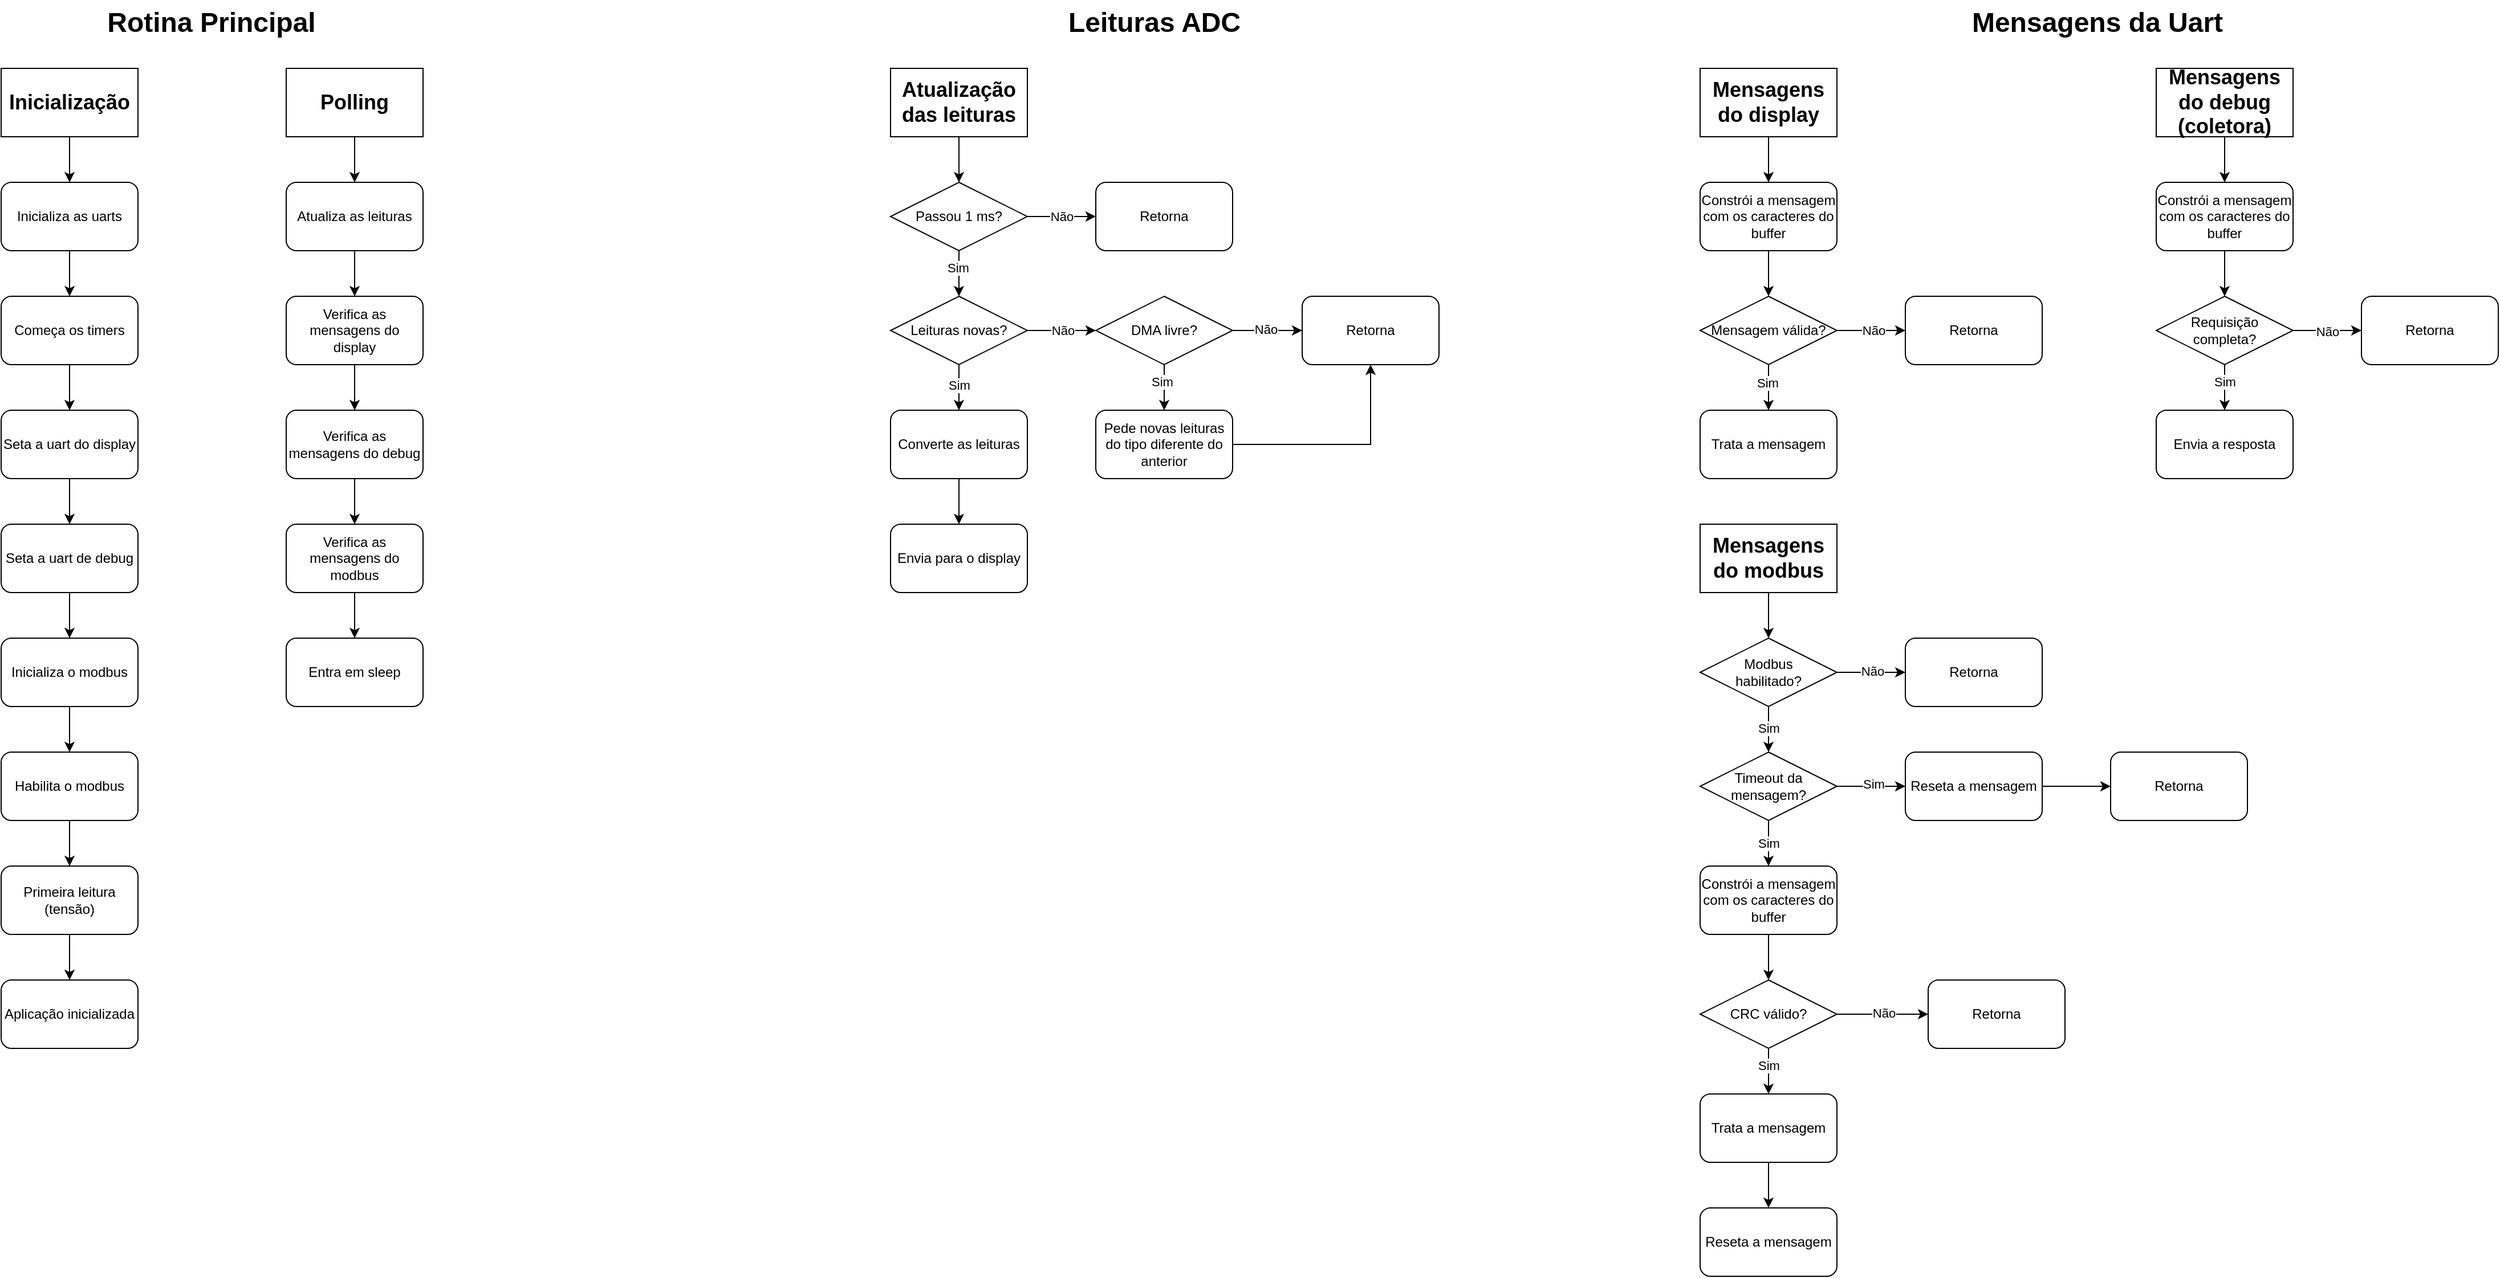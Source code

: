 <mxfile version="26.0.10">
  <diagram name="Página-1" id="rM5SwYdUkmEwpUAeZdGa">
    <mxGraphModel dx="1134" dy="986" grid="1" gridSize="10" guides="1" tooltips="1" connect="1" arrows="1" fold="1" page="1" pageScale="1" pageWidth="827" pageHeight="1169" math="0" shadow="0">
      <root>
        <mxCell id="0" />
        <mxCell id="1" parent="0" />
        <mxCell id="h9gJ-d5TG9ByYGfzgWI7-11" value="" style="edgeStyle=orthogonalEdgeStyle;rounded=0;orthogonalLoop=1;jettySize=auto;html=1;" edge="1" parent="1" source="h9gJ-d5TG9ByYGfzgWI7-1" target="h9gJ-d5TG9ByYGfzgWI7-5">
          <mxGeometry relative="1" as="geometry" />
        </mxCell>
        <mxCell id="h9gJ-d5TG9ByYGfzgWI7-1" value="&lt;font style=&quot;font-size: 18px;&quot;&gt;&lt;b&gt;Inicialização&lt;/b&gt;&lt;/font&gt;" style="rounded=0;whiteSpace=wrap;html=1;" vertex="1" parent="1">
          <mxGeometry x="230" y="80" width="120" height="60" as="geometry" />
        </mxCell>
        <mxCell id="h9gJ-d5TG9ByYGfzgWI7-14" value="" style="edgeStyle=orthogonalEdgeStyle;rounded=0;orthogonalLoop=1;jettySize=auto;html=1;" edge="1" parent="1" source="h9gJ-d5TG9ByYGfzgWI7-2" target="h9gJ-d5TG9ByYGfzgWI7-3">
          <mxGeometry relative="1" as="geometry" />
        </mxCell>
        <mxCell id="h9gJ-d5TG9ByYGfzgWI7-2" value="Seta a uart do display" style="rounded=1;whiteSpace=wrap;html=1;" vertex="1" parent="1">
          <mxGeometry x="230" y="380" width="120" height="60" as="geometry" />
        </mxCell>
        <mxCell id="h9gJ-d5TG9ByYGfzgWI7-15" value="" style="edgeStyle=orthogonalEdgeStyle;rounded=0;orthogonalLoop=1;jettySize=auto;html=1;" edge="1" parent="1" source="h9gJ-d5TG9ByYGfzgWI7-3" target="h9gJ-d5TG9ByYGfzgWI7-8">
          <mxGeometry relative="1" as="geometry" />
        </mxCell>
        <mxCell id="h9gJ-d5TG9ByYGfzgWI7-3" value="Seta a uart de debug" style="rounded=1;whiteSpace=wrap;html=1;" vertex="1" parent="1">
          <mxGeometry x="230" y="480" width="120" height="60" as="geometry" />
        </mxCell>
        <mxCell id="h9gJ-d5TG9ByYGfzgWI7-18" value="" style="edgeStyle=orthogonalEdgeStyle;rounded=0;orthogonalLoop=1;jettySize=auto;html=1;" edge="1" parent="1" source="h9gJ-d5TG9ByYGfzgWI7-4" target="h9gJ-d5TG9ByYGfzgWI7-7">
          <mxGeometry relative="1" as="geometry" />
        </mxCell>
        <mxCell id="h9gJ-d5TG9ByYGfzgWI7-4" value="Primeira leitura (tensão)" style="rounded=1;whiteSpace=wrap;html=1;" vertex="1" parent="1">
          <mxGeometry x="230" y="780" width="120" height="60" as="geometry" />
        </mxCell>
        <mxCell id="h9gJ-d5TG9ByYGfzgWI7-12" value="" style="edgeStyle=orthogonalEdgeStyle;rounded=0;orthogonalLoop=1;jettySize=auto;html=1;" edge="1" parent="1" source="h9gJ-d5TG9ByYGfzgWI7-5" target="h9gJ-d5TG9ByYGfzgWI7-6">
          <mxGeometry relative="1" as="geometry" />
        </mxCell>
        <mxCell id="h9gJ-d5TG9ByYGfzgWI7-5" value="Inicializa as uarts" style="rounded=1;whiteSpace=wrap;html=1;" vertex="1" parent="1">
          <mxGeometry x="230" y="180" width="120" height="60" as="geometry" />
        </mxCell>
        <mxCell id="h9gJ-d5TG9ByYGfzgWI7-13" value="" style="edgeStyle=orthogonalEdgeStyle;rounded=0;orthogonalLoop=1;jettySize=auto;html=1;" edge="1" parent="1" source="h9gJ-d5TG9ByYGfzgWI7-6" target="h9gJ-d5TG9ByYGfzgWI7-2">
          <mxGeometry relative="1" as="geometry" />
        </mxCell>
        <mxCell id="h9gJ-d5TG9ByYGfzgWI7-6" value="Começa os timers" style="rounded=1;whiteSpace=wrap;html=1;" vertex="1" parent="1">
          <mxGeometry x="230" y="280" width="120" height="60" as="geometry" />
        </mxCell>
        <mxCell id="h9gJ-d5TG9ByYGfzgWI7-7" value="Aplicação inicializada" style="rounded=1;whiteSpace=wrap;html=1;" vertex="1" parent="1">
          <mxGeometry x="230" y="880" width="120" height="60" as="geometry" />
        </mxCell>
        <mxCell id="h9gJ-d5TG9ByYGfzgWI7-16" value="" style="edgeStyle=orthogonalEdgeStyle;rounded=0;orthogonalLoop=1;jettySize=auto;html=1;" edge="1" parent="1" source="h9gJ-d5TG9ByYGfzgWI7-8" target="h9gJ-d5TG9ByYGfzgWI7-9">
          <mxGeometry relative="1" as="geometry" />
        </mxCell>
        <mxCell id="h9gJ-d5TG9ByYGfzgWI7-8" value="Inicializa o modbus" style="rounded=1;whiteSpace=wrap;html=1;" vertex="1" parent="1">
          <mxGeometry x="230" y="580" width="120" height="60" as="geometry" />
        </mxCell>
        <mxCell id="h9gJ-d5TG9ByYGfzgWI7-17" value="" style="edgeStyle=orthogonalEdgeStyle;rounded=0;orthogonalLoop=1;jettySize=auto;html=1;" edge="1" parent="1" source="h9gJ-d5TG9ByYGfzgWI7-9" target="h9gJ-d5TG9ByYGfzgWI7-4">
          <mxGeometry relative="1" as="geometry" />
        </mxCell>
        <mxCell id="h9gJ-d5TG9ByYGfzgWI7-9" value="Habilita o modbus" style="rounded=1;whiteSpace=wrap;html=1;" vertex="1" parent="1">
          <mxGeometry x="230" y="680" width="120" height="60" as="geometry" />
        </mxCell>
        <mxCell id="h9gJ-d5TG9ByYGfzgWI7-21" value="" style="edgeStyle=orthogonalEdgeStyle;rounded=0;orthogonalLoop=1;jettySize=auto;html=1;" edge="1" parent="1" source="h9gJ-d5TG9ByYGfzgWI7-19" target="h9gJ-d5TG9ByYGfzgWI7-20">
          <mxGeometry relative="1" as="geometry" />
        </mxCell>
        <mxCell id="h9gJ-d5TG9ByYGfzgWI7-19" value="&lt;font style=&quot;font-size: 18px;&quot;&gt;&lt;b&gt;Polling&lt;/b&gt;&lt;/font&gt;" style="rounded=0;whiteSpace=wrap;html=1;" vertex="1" parent="1">
          <mxGeometry x="480" y="80" width="120" height="60" as="geometry" />
        </mxCell>
        <mxCell id="h9gJ-d5TG9ByYGfzgWI7-26" value="" style="edgeStyle=orthogonalEdgeStyle;rounded=0;orthogonalLoop=1;jettySize=auto;html=1;" edge="1" parent="1" source="h9gJ-d5TG9ByYGfzgWI7-20" target="h9gJ-d5TG9ByYGfzgWI7-22">
          <mxGeometry relative="1" as="geometry" />
        </mxCell>
        <mxCell id="h9gJ-d5TG9ByYGfzgWI7-20" value="Atualiza as leituras" style="rounded=1;whiteSpace=wrap;html=1;" vertex="1" parent="1">
          <mxGeometry x="480" y="180" width="120" height="60" as="geometry" />
        </mxCell>
        <mxCell id="h9gJ-d5TG9ByYGfzgWI7-27" value="" style="edgeStyle=orthogonalEdgeStyle;rounded=0;orthogonalLoop=1;jettySize=auto;html=1;" edge="1" parent="1" source="h9gJ-d5TG9ByYGfzgWI7-22" target="h9gJ-d5TG9ByYGfzgWI7-23">
          <mxGeometry relative="1" as="geometry" />
        </mxCell>
        <mxCell id="h9gJ-d5TG9ByYGfzgWI7-22" value="Verifica as mensagens do display" style="rounded=1;whiteSpace=wrap;html=1;" vertex="1" parent="1">
          <mxGeometry x="480" y="280" width="120" height="60" as="geometry" />
        </mxCell>
        <mxCell id="h9gJ-d5TG9ByYGfzgWI7-28" value="" style="edgeStyle=orthogonalEdgeStyle;rounded=0;orthogonalLoop=1;jettySize=auto;html=1;" edge="1" parent="1" source="h9gJ-d5TG9ByYGfzgWI7-23" target="h9gJ-d5TG9ByYGfzgWI7-24">
          <mxGeometry relative="1" as="geometry" />
        </mxCell>
        <mxCell id="h9gJ-d5TG9ByYGfzgWI7-23" value="Verifica as mensagens do debug" style="rounded=1;whiteSpace=wrap;html=1;" vertex="1" parent="1">
          <mxGeometry x="480" y="380" width="120" height="60" as="geometry" />
        </mxCell>
        <mxCell id="h9gJ-d5TG9ByYGfzgWI7-29" value="" style="edgeStyle=orthogonalEdgeStyle;rounded=0;orthogonalLoop=1;jettySize=auto;html=1;" edge="1" parent="1" source="h9gJ-d5TG9ByYGfzgWI7-24" target="h9gJ-d5TG9ByYGfzgWI7-25">
          <mxGeometry relative="1" as="geometry" />
        </mxCell>
        <mxCell id="h9gJ-d5TG9ByYGfzgWI7-24" value="Verifica as mensagens do modbus" style="rounded=1;whiteSpace=wrap;html=1;" vertex="1" parent="1">
          <mxGeometry x="480" y="480" width="120" height="60" as="geometry" />
        </mxCell>
        <mxCell id="h9gJ-d5TG9ByYGfzgWI7-25" value="Entra em sleep" style="rounded=1;whiteSpace=wrap;html=1;" vertex="1" parent="1">
          <mxGeometry x="480" y="580" width="120" height="60" as="geometry" />
        </mxCell>
        <mxCell id="h9gJ-d5TG9ByYGfzgWI7-46" value="" style="edgeStyle=orthogonalEdgeStyle;rounded=0;orthogonalLoop=1;jettySize=auto;html=1;" edge="1" parent="1" source="h9gJ-d5TG9ByYGfzgWI7-30" target="h9gJ-d5TG9ByYGfzgWI7-31">
          <mxGeometry relative="1" as="geometry" />
        </mxCell>
        <mxCell id="h9gJ-d5TG9ByYGfzgWI7-30" value="&lt;font style=&quot;font-size: 18px;&quot;&gt;&lt;b&gt;Atualização das leituras&lt;/b&gt;&lt;/font&gt;" style="rounded=0;whiteSpace=wrap;html=1;" vertex="1" parent="1">
          <mxGeometry x="1010" y="80" width="120" height="60" as="geometry" />
        </mxCell>
        <mxCell id="h9gJ-d5TG9ByYGfzgWI7-34" value="" style="edgeStyle=orthogonalEdgeStyle;rounded=0;orthogonalLoop=1;jettySize=auto;html=1;" edge="1" parent="1" source="h9gJ-d5TG9ByYGfzgWI7-31" target="h9gJ-d5TG9ByYGfzgWI7-33">
          <mxGeometry relative="1" as="geometry" />
        </mxCell>
        <mxCell id="h9gJ-d5TG9ByYGfzgWI7-35" value="N&lt;span style=&quot;background-color: light-dark(#ffffff, var(--ge-dark-color, #121212)); color: light-dark(rgb(0, 0, 0), rgb(255, 255, 255));&quot;&gt;ão&lt;/span&gt;" style="edgeLabel;html=1;align=center;verticalAlign=middle;resizable=0;points=[];" vertex="1" connectable="0" parent="h9gJ-d5TG9ByYGfzgWI7-34">
          <mxGeometry x="-0.025" y="-1" relative="1" as="geometry">
            <mxPoint y="-1" as="offset" />
          </mxGeometry>
        </mxCell>
        <mxCell id="h9gJ-d5TG9ByYGfzgWI7-45" value="" style="edgeStyle=orthogonalEdgeStyle;rounded=0;orthogonalLoop=1;jettySize=auto;html=1;" edge="1" parent="1" source="h9gJ-d5TG9ByYGfzgWI7-31" target="h9gJ-d5TG9ByYGfzgWI7-38">
          <mxGeometry relative="1" as="geometry" />
        </mxCell>
        <mxCell id="h9gJ-d5TG9ByYGfzgWI7-50" value="Sim" style="edgeLabel;html=1;align=center;verticalAlign=middle;resizable=0;points=[];" vertex="1" connectable="0" parent="h9gJ-d5TG9ByYGfzgWI7-45">
          <mxGeometry x="-0.25" y="-1" relative="1" as="geometry">
            <mxPoint as="offset" />
          </mxGeometry>
        </mxCell>
        <mxCell id="h9gJ-d5TG9ByYGfzgWI7-31" value="Passou 1 ms?" style="rhombus;whiteSpace=wrap;html=1;" vertex="1" parent="1">
          <mxGeometry x="1010" y="180" width="120" height="60" as="geometry" />
        </mxCell>
        <mxCell id="h9gJ-d5TG9ByYGfzgWI7-33" value="Retorna" style="rounded=1;whiteSpace=wrap;html=1;" vertex="1" parent="1">
          <mxGeometry x="1190" y="180" width="120" height="60" as="geometry" />
        </mxCell>
        <mxCell id="h9gJ-d5TG9ByYGfzgWI7-40" value="" style="edgeStyle=orthogonalEdgeStyle;rounded=0;orthogonalLoop=1;jettySize=auto;html=1;" edge="1" parent="1" source="h9gJ-d5TG9ByYGfzgWI7-38" target="h9gJ-d5TG9ByYGfzgWI7-39">
          <mxGeometry relative="1" as="geometry" />
        </mxCell>
        <mxCell id="h9gJ-d5TG9ByYGfzgWI7-41" value="Não" style="edgeLabel;html=1;align=center;verticalAlign=middle;resizable=0;points=[];" vertex="1" connectable="0" parent="h9gJ-d5TG9ByYGfzgWI7-40">
          <mxGeometry x="-0.1" y="2" relative="1" as="geometry">
            <mxPoint x="4" y="2" as="offset" />
          </mxGeometry>
        </mxCell>
        <mxCell id="h9gJ-d5TG9ByYGfzgWI7-52" value="" style="edgeStyle=orthogonalEdgeStyle;rounded=0;orthogonalLoop=1;jettySize=auto;html=1;entryX=0.5;entryY=0;entryDx=0;entryDy=0;" edge="1" parent="1" source="h9gJ-d5TG9ByYGfzgWI7-38" target="h9gJ-d5TG9ByYGfzgWI7-61">
          <mxGeometry relative="1" as="geometry">
            <mxPoint x="1070" y="380" as="targetPoint" />
          </mxGeometry>
        </mxCell>
        <mxCell id="h9gJ-d5TG9ByYGfzgWI7-53" value="Sim" style="edgeLabel;html=1;align=center;verticalAlign=middle;resizable=0;points=[];" vertex="1" connectable="0" parent="h9gJ-d5TG9ByYGfzgWI7-52">
          <mxGeometry x="-0.1" relative="1" as="geometry">
            <mxPoint as="offset" />
          </mxGeometry>
        </mxCell>
        <mxCell id="h9gJ-d5TG9ByYGfzgWI7-38" value="Leituras novas?" style="rhombus;whiteSpace=wrap;html=1;" vertex="1" parent="1">
          <mxGeometry x="1010" y="280" width="120" height="60" as="geometry" />
        </mxCell>
        <mxCell id="h9gJ-d5TG9ByYGfzgWI7-49" value="" style="edgeStyle=orthogonalEdgeStyle;rounded=0;orthogonalLoop=1;jettySize=auto;html=1;" edge="1" parent="1" source="h9gJ-d5TG9ByYGfzgWI7-39" target="h9gJ-d5TG9ByYGfzgWI7-48">
          <mxGeometry relative="1" as="geometry" />
        </mxCell>
        <mxCell id="h9gJ-d5TG9ByYGfzgWI7-57" value="Não" style="edgeLabel;html=1;align=center;verticalAlign=middle;resizable=0;points=[];" vertex="1" connectable="0" parent="h9gJ-d5TG9ByYGfzgWI7-49">
          <mxGeometry x="-0.05" y="1" relative="1" as="geometry">
            <mxPoint as="offset" />
          </mxGeometry>
        </mxCell>
        <mxCell id="h9gJ-d5TG9ByYGfzgWI7-55" value="" style="edgeStyle=orthogonalEdgeStyle;rounded=0;orthogonalLoop=1;jettySize=auto;html=1;" edge="1" parent="1" source="h9gJ-d5TG9ByYGfzgWI7-39" target="h9gJ-d5TG9ByYGfzgWI7-54">
          <mxGeometry relative="1" as="geometry" />
        </mxCell>
        <mxCell id="h9gJ-d5TG9ByYGfzgWI7-56" value="Sim" style="edgeLabel;html=1;align=center;verticalAlign=middle;resizable=0;points=[];" vertex="1" connectable="0" parent="h9gJ-d5TG9ByYGfzgWI7-55">
          <mxGeometry x="-0.25" y="-2" relative="1" as="geometry">
            <mxPoint as="offset" />
          </mxGeometry>
        </mxCell>
        <mxCell id="h9gJ-d5TG9ByYGfzgWI7-39" value="DMA livre?" style="rhombus;whiteSpace=wrap;html=1;" vertex="1" parent="1">
          <mxGeometry x="1190" y="280" width="120" height="60" as="geometry" />
        </mxCell>
        <mxCell id="h9gJ-d5TG9ByYGfzgWI7-48" value="Retorna" style="rounded=1;whiteSpace=wrap;html=1;" vertex="1" parent="1">
          <mxGeometry x="1371" y="280" width="120" height="60" as="geometry" />
        </mxCell>
        <mxCell id="h9gJ-d5TG9ByYGfzgWI7-58" style="edgeStyle=orthogonalEdgeStyle;rounded=0;orthogonalLoop=1;jettySize=auto;html=1;exitX=1;exitY=0.5;exitDx=0;exitDy=0;entryX=0.5;entryY=1;entryDx=0;entryDy=0;" edge="1" parent="1" source="h9gJ-d5TG9ByYGfzgWI7-54" target="h9gJ-d5TG9ByYGfzgWI7-48">
          <mxGeometry relative="1" as="geometry" />
        </mxCell>
        <mxCell id="h9gJ-d5TG9ByYGfzgWI7-54" value="Pede novas leituras do tipo diferente do anterior" style="rounded=1;whiteSpace=wrap;html=1;" vertex="1" parent="1">
          <mxGeometry x="1190" y="380" width="120" height="60" as="geometry" />
        </mxCell>
        <mxCell id="h9gJ-d5TG9ByYGfzgWI7-63" value="" style="edgeStyle=orthogonalEdgeStyle;rounded=0;orthogonalLoop=1;jettySize=auto;html=1;" edge="1" parent="1" source="h9gJ-d5TG9ByYGfzgWI7-61" target="h9gJ-d5TG9ByYGfzgWI7-62">
          <mxGeometry relative="1" as="geometry" />
        </mxCell>
        <mxCell id="h9gJ-d5TG9ByYGfzgWI7-61" value="Converte as leituras" style="rounded=1;whiteSpace=wrap;html=1;" vertex="1" parent="1">
          <mxGeometry x="1010" y="380" width="120" height="60" as="geometry" />
        </mxCell>
        <mxCell id="h9gJ-d5TG9ByYGfzgWI7-62" value="Envia para o display" style="rounded=1;whiteSpace=wrap;html=1;" vertex="1" parent="1">
          <mxGeometry x="1010" y="480" width="120" height="60" as="geometry" />
        </mxCell>
        <mxCell id="h9gJ-d5TG9ByYGfzgWI7-74" value="" style="edgeStyle=orthogonalEdgeStyle;rounded=0;orthogonalLoop=1;jettySize=auto;html=1;" edge="1" parent="1" source="h9gJ-d5TG9ByYGfzgWI7-64" target="h9gJ-d5TG9ByYGfzgWI7-65">
          <mxGeometry relative="1" as="geometry" />
        </mxCell>
        <mxCell id="h9gJ-d5TG9ByYGfzgWI7-64" value="&lt;font style=&quot;font-size: 18px;&quot;&gt;&lt;b&gt;Mensagens do display&lt;/b&gt;&lt;/font&gt;" style="rounded=0;whiteSpace=wrap;html=1;" vertex="1" parent="1">
          <mxGeometry x="1720" y="80" width="120" height="60" as="geometry" />
        </mxCell>
        <mxCell id="h9gJ-d5TG9ByYGfzgWI7-73" value="" style="edgeStyle=orthogonalEdgeStyle;rounded=0;orthogonalLoop=1;jettySize=auto;html=1;" edge="1" parent="1" source="h9gJ-d5TG9ByYGfzgWI7-65" target="h9gJ-d5TG9ByYGfzgWI7-67">
          <mxGeometry relative="1" as="geometry" />
        </mxCell>
        <mxCell id="h9gJ-d5TG9ByYGfzgWI7-65" value="Constrói a mensagem com os caracteres do buffer" style="rounded=1;whiteSpace=wrap;html=1;" vertex="1" parent="1">
          <mxGeometry x="1720" y="180" width="120" height="60" as="geometry" />
        </mxCell>
        <mxCell id="h9gJ-d5TG9ByYGfzgWI7-66" value="Trata a mensagem" style="rounded=1;whiteSpace=wrap;html=1;" vertex="1" parent="1">
          <mxGeometry x="1720" y="380" width="120" height="60" as="geometry" />
        </mxCell>
        <mxCell id="h9gJ-d5TG9ByYGfzgWI7-69" value="" style="edgeStyle=orthogonalEdgeStyle;rounded=0;orthogonalLoop=1;jettySize=auto;html=1;" edge="1" parent="1" source="h9gJ-d5TG9ByYGfzgWI7-67" target="h9gJ-d5TG9ByYGfzgWI7-68">
          <mxGeometry relative="1" as="geometry" />
        </mxCell>
        <mxCell id="h9gJ-d5TG9ByYGfzgWI7-70" value="Não" style="edgeLabel;html=1;align=center;verticalAlign=middle;resizable=0;points=[];" vertex="1" connectable="0" parent="h9gJ-d5TG9ByYGfzgWI7-69">
          <mxGeometry x="0.05" y="-1" relative="1" as="geometry">
            <mxPoint y="-1" as="offset" />
          </mxGeometry>
        </mxCell>
        <mxCell id="h9gJ-d5TG9ByYGfzgWI7-71" value="" style="edgeStyle=orthogonalEdgeStyle;rounded=0;orthogonalLoop=1;jettySize=auto;html=1;" edge="1" parent="1" source="h9gJ-d5TG9ByYGfzgWI7-67" target="h9gJ-d5TG9ByYGfzgWI7-66">
          <mxGeometry relative="1" as="geometry" />
        </mxCell>
        <mxCell id="h9gJ-d5TG9ByYGfzgWI7-72" value="Sim" style="edgeLabel;html=1;align=center;verticalAlign=middle;resizable=0;points=[];" vertex="1" connectable="0" parent="h9gJ-d5TG9ByYGfzgWI7-71">
          <mxGeometry x="-0.2" y="-1" relative="1" as="geometry">
            <mxPoint as="offset" />
          </mxGeometry>
        </mxCell>
        <mxCell id="h9gJ-d5TG9ByYGfzgWI7-67" value="Mensagem válida?" style="rhombus;whiteSpace=wrap;html=1;" vertex="1" parent="1">
          <mxGeometry x="1720" y="280" width="120" height="60" as="geometry" />
        </mxCell>
        <mxCell id="h9gJ-d5TG9ByYGfzgWI7-68" value="Retorna" style="rounded=1;whiteSpace=wrap;html=1;" vertex="1" parent="1">
          <mxGeometry x="1900" y="280" width="120" height="60" as="geometry" />
        </mxCell>
        <mxCell id="h9gJ-d5TG9ByYGfzgWI7-75" value="" style="edgeStyle=orthogonalEdgeStyle;rounded=0;orthogonalLoop=1;jettySize=auto;html=1;" edge="1" parent="1" source="h9gJ-d5TG9ByYGfzgWI7-76" target="h9gJ-d5TG9ByYGfzgWI7-77">
          <mxGeometry relative="1" as="geometry" />
        </mxCell>
        <mxCell id="h9gJ-d5TG9ByYGfzgWI7-76" value="&lt;font style=&quot;font-size: 18px;&quot;&gt;&lt;b&gt;Mensagens do debug (coletora)&lt;/b&gt;&lt;/font&gt;" style="rounded=0;whiteSpace=wrap;html=1;" vertex="1" parent="1">
          <mxGeometry x="2120" y="80" width="120" height="60" as="geometry" />
        </mxCell>
        <mxCell id="h9gJ-d5TG9ByYGfzgWI7-82" value="" style="edgeStyle=orthogonalEdgeStyle;rounded=0;orthogonalLoop=1;jettySize=auto;html=1;" edge="1" parent="1" source="h9gJ-d5TG9ByYGfzgWI7-77" target="h9gJ-d5TG9ByYGfzgWI7-78">
          <mxGeometry relative="1" as="geometry" />
        </mxCell>
        <mxCell id="h9gJ-d5TG9ByYGfzgWI7-77" value="Constrói a mensagem com os caracteres do buffer" style="rounded=1;whiteSpace=wrap;html=1;" vertex="1" parent="1">
          <mxGeometry x="2120" y="180" width="120" height="60" as="geometry" />
        </mxCell>
        <mxCell id="h9gJ-d5TG9ByYGfzgWI7-80" value="" style="edgeStyle=orthogonalEdgeStyle;rounded=0;orthogonalLoop=1;jettySize=auto;html=1;" edge="1" parent="1" source="h9gJ-d5TG9ByYGfzgWI7-78" target="h9gJ-d5TG9ByYGfzgWI7-79">
          <mxGeometry relative="1" as="geometry" />
        </mxCell>
        <mxCell id="h9gJ-d5TG9ByYGfzgWI7-81" value="Não" style="edgeLabel;html=1;align=center;verticalAlign=middle;resizable=0;points=[];" vertex="1" connectable="0" parent="h9gJ-d5TG9ByYGfzgWI7-80">
          <mxGeometry x="-0.025" y="-1" relative="1" as="geometry">
            <mxPoint as="offset" />
          </mxGeometry>
        </mxCell>
        <mxCell id="h9gJ-d5TG9ByYGfzgWI7-84" value="" style="edgeStyle=orthogonalEdgeStyle;rounded=0;orthogonalLoop=1;jettySize=auto;html=1;" edge="1" parent="1" source="h9gJ-d5TG9ByYGfzgWI7-78" target="h9gJ-d5TG9ByYGfzgWI7-83">
          <mxGeometry relative="1" as="geometry" />
        </mxCell>
        <mxCell id="h9gJ-d5TG9ByYGfzgWI7-85" value="Sim" style="edgeLabel;html=1;align=center;verticalAlign=middle;resizable=0;points=[];" vertex="1" connectable="0" parent="h9gJ-d5TG9ByYGfzgWI7-84">
          <mxGeometry x="-0.25" relative="1" as="geometry">
            <mxPoint as="offset" />
          </mxGeometry>
        </mxCell>
        <mxCell id="h9gJ-d5TG9ByYGfzgWI7-78" value="Requisição completa?" style="rhombus;whiteSpace=wrap;html=1;" vertex="1" parent="1">
          <mxGeometry x="2120" y="280" width="120" height="60" as="geometry" />
        </mxCell>
        <mxCell id="h9gJ-d5TG9ByYGfzgWI7-79" value="Retorna" style="rounded=1;whiteSpace=wrap;html=1;" vertex="1" parent="1">
          <mxGeometry x="2300" y="280" width="120" height="60" as="geometry" />
        </mxCell>
        <mxCell id="h9gJ-d5TG9ByYGfzgWI7-83" value="Envia a resposta" style="rounded=1;whiteSpace=wrap;html=1;" vertex="1" parent="1">
          <mxGeometry x="2120" y="380" width="120" height="60" as="geometry" />
        </mxCell>
        <mxCell id="h9gJ-d5TG9ByYGfzgWI7-98" value="" style="edgeStyle=orthogonalEdgeStyle;rounded=0;orthogonalLoop=1;jettySize=auto;html=1;" edge="1" parent="1" source="h9gJ-d5TG9ByYGfzgWI7-87" target="h9gJ-d5TG9ByYGfzgWI7-89">
          <mxGeometry relative="1" as="geometry" />
        </mxCell>
        <mxCell id="h9gJ-d5TG9ByYGfzgWI7-87" value="&lt;font style=&quot;font-size: 18px;&quot;&gt;&lt;b&gt;Mensagens do modbus&lt;/b&gt;&lt;/font&gt;" style="rounded=0;whiteSpace=wrap;html=1;" vertex="1" parent="1">
          <mxGeometry x="1720" y="480" width="120" height="60" as="geometry" />
        </mxCell>
        <mxCell id="h9gJ-d5TG9ByYGfzgWI7-110" value="" style="edgeStyle=orthogonalEdgeStyle;rounded=0;orthogonalLoop=1;jettySize=auto;html=1;" edge="1" parent="1" source="h9gJ-d5TG9ByYGfzgWI7-88" target="h9gJ-d5TG9ByYGfzgWI7-100">
          <mxGeometry relative="1" as="geometry" />
        </mxCell>
        <mxCell id="h9gJ-d5TG9ByYGfzgWI7-88" value="Constrói a mensagem com os caracteres do buffer" style="rounded=1;whiteSpace=wrap;html=1;" vertex="1" parent="1">
          <mxGeometry x="1720" y="780" width="120" height="60" as="geometry" />
        </mxCell>
        <mxCell id="h9gJ-d5TG9ByYGfzgWI7-91" value="" style="edgeStyle=orthogonalEdgeStyle;rounded=0;orthogonalLoop=1;jettySize=auto;html=1;" edge="1" parent="1" source="h9gJ-d5TG9ByYGfzgWI7-89" target="h9gJ-d5TG9ByYGfzgWI7-90">
          <mxGeometry relative="1" as="geometry" />
        </mxCell>
        <mxCell id="h9gJ-d5TG9ByYGfzgWI7-92" value="Não" style="edgeLabel;html=1;align=center;verticalAlign=middle;resizable=0;points=[];" vertex="1" connectable="0" parent="h9gJ-d5TG9ByYGfzgWI7-91">
          <mxGeometry x="0.025" y="1" relative="1" as="geometry">
            <mxPoint as="offset" />
          </mxGeometry>
        </mxCell>
        <mxCell id="h9gJ-d5TG9ByYGfzgWI7-108" value="" style="edgeStyle=orthogonalEdgeStyle;rounded=0;orthogonalLoop=1;jettySize=auto;html=1;" edge="1" parent="1" source="h9gJ-d5TG9ByYGfzgWI7-89" target="h9gJ-d5TG9ByYGfzgWI7-94">
          <mxGeometry relative="1" as="geometry" />
        </mxCell>
        <mxCell id="h9gJ-d5TG9ByYGfzgWI7-113" value="Sim" style="edgeLabel;html=1;align=center;verticalAlign=middle;resizable=0;points=[];" vertex="1" connectable="0" parent="h9gJ-d5TG9ByYGfzgWI7-108">
          <mxGeometry x="-0.05" y="1" relative="1" as="geometry">
            <mxPoint x="-1" as="offset" />
          </mxGeometry>
        </mxCell>
        <mxCell id="h9gJ-d5TG9ByYGfzgWI7-89" value="Modbus&lt;div&gt;habilitado?&lt;/div&gt;" style="rhombus;whiteSpace=wrap;html=1;" vertex="1" parent="1">
          <mxGeometry x="1720" y="580" width="120" height="60" as="geometry" />
        </mxCell>
        <mxCell id="h9gJ-d5TG9ByYGfzgWI7-90" value="Retorna" style="rounded=1;whiteSpace=wrap;html=1;" vertex="1" parent="1">
          <mxGeometry x="1900" y="580" width="120" height="60" as="geometry" />
        </mxCell>
        <mxCell id="h9gJ-d5TG9ByYGfzgWI7-96" value="" style="edgeStyle=orthogonalEdgeStyle;rounded=0;orthogonalLoop=1;jettySize=auto;html=1;" edge="1" parent="1" source="h9gJ-d5TG9ByYGfzgWI7-94" target="h9gJ-d5TG9ByYGfzgWI7-95">
          <mxGeometry relative="1" as="geometry" />
        </mxCell>
        <mxCell id="h9gJ-d5TG9ByYGfzgWI7-97" value="Sim" style="edgeLabel;html=1;align=center;verticalAlign=middle;resizable=0;points=[];" vertex="1" connectable="0" parent="h9gJ-d5TG9ByYGfzgWI7-96">
          <mxGeometry x="0.05" y="2" relative="1" as="geometry">
            <mxPoint as="offset" />
          </mxGeometry>
        </mxCell>
        <mxCell id="h9gJ-d5TG9ByYGfzgWI7-109" value="" style="edgeStyle=orthogonalEdgeStyle;rounded=0;orthogonalLoop=1;jettySize=auto;html=1;" edge="1" parent="1" source="h9gJ-d5TG9ByYGfzgWI7-94" target="h9gJ-d5TG9ByYGfzgWI7-88">
          <mxGeometry relative="1" as="geometry" />
        </mxCell>
        <mxCell id="h9gJ-d5TG9ByYGfzgWI7-114" value="Sim" style="edgeLabel;html=1;align=center;verticalAlign=middle;resizable=0;points=[];" vertex="1" connectable="0" parent="h9gJ-d5TG9ByYGfzgWI7-109">
          <mxGeometry x="-0.25" y="2" relative="1" as="geometry">
            <mxPoint x="-2" y="5" as="offset" />
          </mxGeometry>
        </mxCell>
        <mxCell id="h9gJ-d5TG9ByYGfzgWI7-94" value="Timeout da mensagem?" style="rhombus;whiteSpace=wrap;html=1;" vertex="1" parent="1">
          <mxGeometry x="1720" y="680" width="120" height="60" as="geometry" />
        </mxCell>
        <mxCell id="h9gJ-d5TG9ByYGfzgWI7-105" value="" style="edgeStyle=orthogonalEdgeStyle;rounded=0;orthogonalLoop=1;jettySize=auto;html=1;" edge="1" parent="1" source="h9gJ-d5TG9ByYGfzgWI7-95" target="h9gJ-d5TG9ByYGfzgWI7-104">
          <mxGeometry relative="1" as="geometry" />
        </mxCell>
        <mxCell id="h9gJ-d5TG9ByYGfzgWI7-95" value="Reseta a mensagem" style="rounded=1;whiteSpace=wrap;html=1;" vertex="1" parent="1">
          <mxGeometry x="1900" y="680" width="120" height="60" as="geometry" />
        </mxCell>
        <mxCell id="h9gJ-d5TG9ByYGfzgWI7-102" value="" style="edgeStyle=orthogonalEdgeStyle;rounded=0;orthogonalLoop=1;jettySize=auto;html=1;" edge="1" parent="1" source="h9gJ-d5TG9ByYGfzgWI7-100" target="h9gJ-d5TG9ByYGfzgWI7-101">
          <mxGeometry relative="1" as="geometry" />
        </mxCell>
        <mxCell id="h9gJ-d5TG9ByYGfzgWI7-103" value="Não" style="edgeLabel;html=1;align=center;verticalAlign=middle;resizable=0;points=[];" vertex="1" connectable="0" parent="h9gJ-d5TG9ByYGfzgWI7-102">
          <mxGeometry x="0.025" y="1" relative="1" as="geometry">
            <mxPoint as="offset" />
          </mxGeometry>
        </mxCell>
        <mxCell id="h9gJ-d5TG9ByYGfzgWI7-111" value="" style="edgeStyle=orthogonalEdgeStyle;rounded=0;orthogonalLoop=1;jettySize=auto;html=1;" edge="1" parent="1" source="h9gJ-d5TG9ByYGfzgWI7-100" target="h9gJ-d5TG9ByYGfzgWI7-106">
          <mxGeometry relative="1" as="geometry" />
        </mxCell>
        <mxCell id="h9gJ-d5TG9ByYGfzgWI7-116" value="Sim" style="edgeLabel;html=1;align=center;verticalAlign=middle;resizable=0;points=[];" vertex="1" connectable="0" parent="h9gJ-d5TG9ByYGfzgWI7-111">
          <mxGeometry x="-0.25" relative="1" as="geometry">
            <mxPoint as="offset" />
          </mxGeometry>
        </mxCell>
        <mxCell id="h9gJ-d5TG9ByYGfzgWI7-100" value="CRC válido?" style="rhombus;whiteSpace=wrap;html=1;" vertex="1" parent="1">
          <mxGeometry x="1720" y="880" width="120" height="60" as="geometry" />
        </mxCell>
        <mxCell id="h9gJ-d5TG9ByYGfzgWI7-101" value="Retorna" style="rounded=1;whiteSpace=wrap;html=1;" vertex="1" parent="1">
          <mxGeometry x="1920" y="880" width="120" height="60" as="geometry" />
        </mxCell>
        <mxCell id="h9gJ-d5TG9ByYGfzgWI7-104" value="Retorna" style="rounded=1;whiteSpace=wrap;html=1;" vertex="1" parent="1">
          <mxGeometry x="2080" y="680" width="120" height="60" as="geometry" />
        </mxCell>
        <mxCell id="h9gJ-d5TG9ByYGfzgWI7-112" value="" style="edgeStyle=orthogonalEdgeStyle;rounded=0;orthogonalLoop=1;jettySize=auto;html=1;" edge="1" parent="1" source="h9gJ-d5TG9ByYGfzgWI7-106" target="h9gJ-d5TG9ByYGfzgWI7-107">
          <mxGeometry relative="1" as="geometry" />
        </mxCell>
        <mxCell id="h9gJ-d5TG9ByYGfzgWI7-106" value="Trata a mensagem" style="rounded=1;whiteSpace=wrap;html=1;" vertex="1" parent="1">
          <mxGeometry x="1720" y="980" width="120" height="60" as="geometry" />
        </mxCell>
        <mxCell id="h9gJ-d5TG9ByYGfzgWI7-107" value="Reseta a mensagem" style="rounded=1;whiteSpace=wrap;html=1;" vertex="1" parent="1">
          <mxGeometry x="1720" y="1080" width="120" height="60" as="geometry" />
        </mxCell>
        <mxCell id="h9gJ-d5TG9ByYGfzgWI7-117" value="Rotina Principal" style="text;strokeColor=none;fillColor=none;html=1;fontSize=24;fontStyle=1;verticalAlign=middle;align=center;" vertex="1" parent="1">
          <mxGeometry x="312" y="20" width="204" height="40" as="geometry" />
        </mxCell>
        <mxCell id="h9gJ-d5TG9ByYGfzgWI7-118" value="Leituras ADC" style="text;strokeColor=none;fillColor=none;html=1;fontSize=24;fontStyle=1;verticalAlign=middle;align=center;" vertex="1" parent="1">
          <mxGeometry x="1139" y="20" width="204" height="40" as="geometry" />
        </mxCell>
        <mxCell id="h9gJ-d5TG9ByYGfzgWI7-119" value="Mensagens da Uart" style="text;strokeColor=none;fillColor=none;html=1;fontSize=24;fontStyle=1;verticalAlign=middle;align=center;" vertex="1" parent="1">
          <mxGeometry x="1948" y="20" width="239" height="40" as="geometry" />
        </mxCell>
      </root>
    </mxGraphModel>
  </diagram>
</mxfile>
